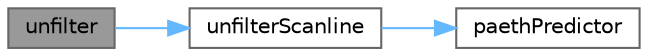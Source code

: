digraph "unfilter"
{
 // LATEX_PDF_SIZE
  bgcolor="transparent";
  edge [fontname=Helvetica,fontsize=10,labelfontname=Helvetica,labelfontsize=10];
  node [fontname=Helvetica,fontsize=10,shape=box,height=0.2,width=0.4];
  rankdir="LR";
  Node1 [id="Node000001",label="unfilter",height=0.2,width=0.4,color="gray40", fillcolor="grey60", style="filled", fontcolor="black",tooltip=" "];
  Node1 -> Node2 [id="edge1_Node000001_Node000002",color="steelblue1",style="solid",tooltip=" "];
  Node2 [id="Node000002",label="unfilterScanline",height=0.2,width=0.4,color="grey40", fillcolor="white", style="filled",URL="$lodepng_8cpp.html#a89921f11a4106a6174ce974e008b25a6",tooltip=" "];
  Node2 -> Node3 [id="edge2_Node000002_Node000003",color="steelblue1",style="solid",tooltip=" "];
  Node3 [id="Node000003",label="paethPredictor",height=0.2,width=0.4,color="grey40", fillcolor="white", style="filled",URL="$lodepng_8cpp.html#ae45bdc7316a77f4271d818559b251027",tooltip=" "];
}
